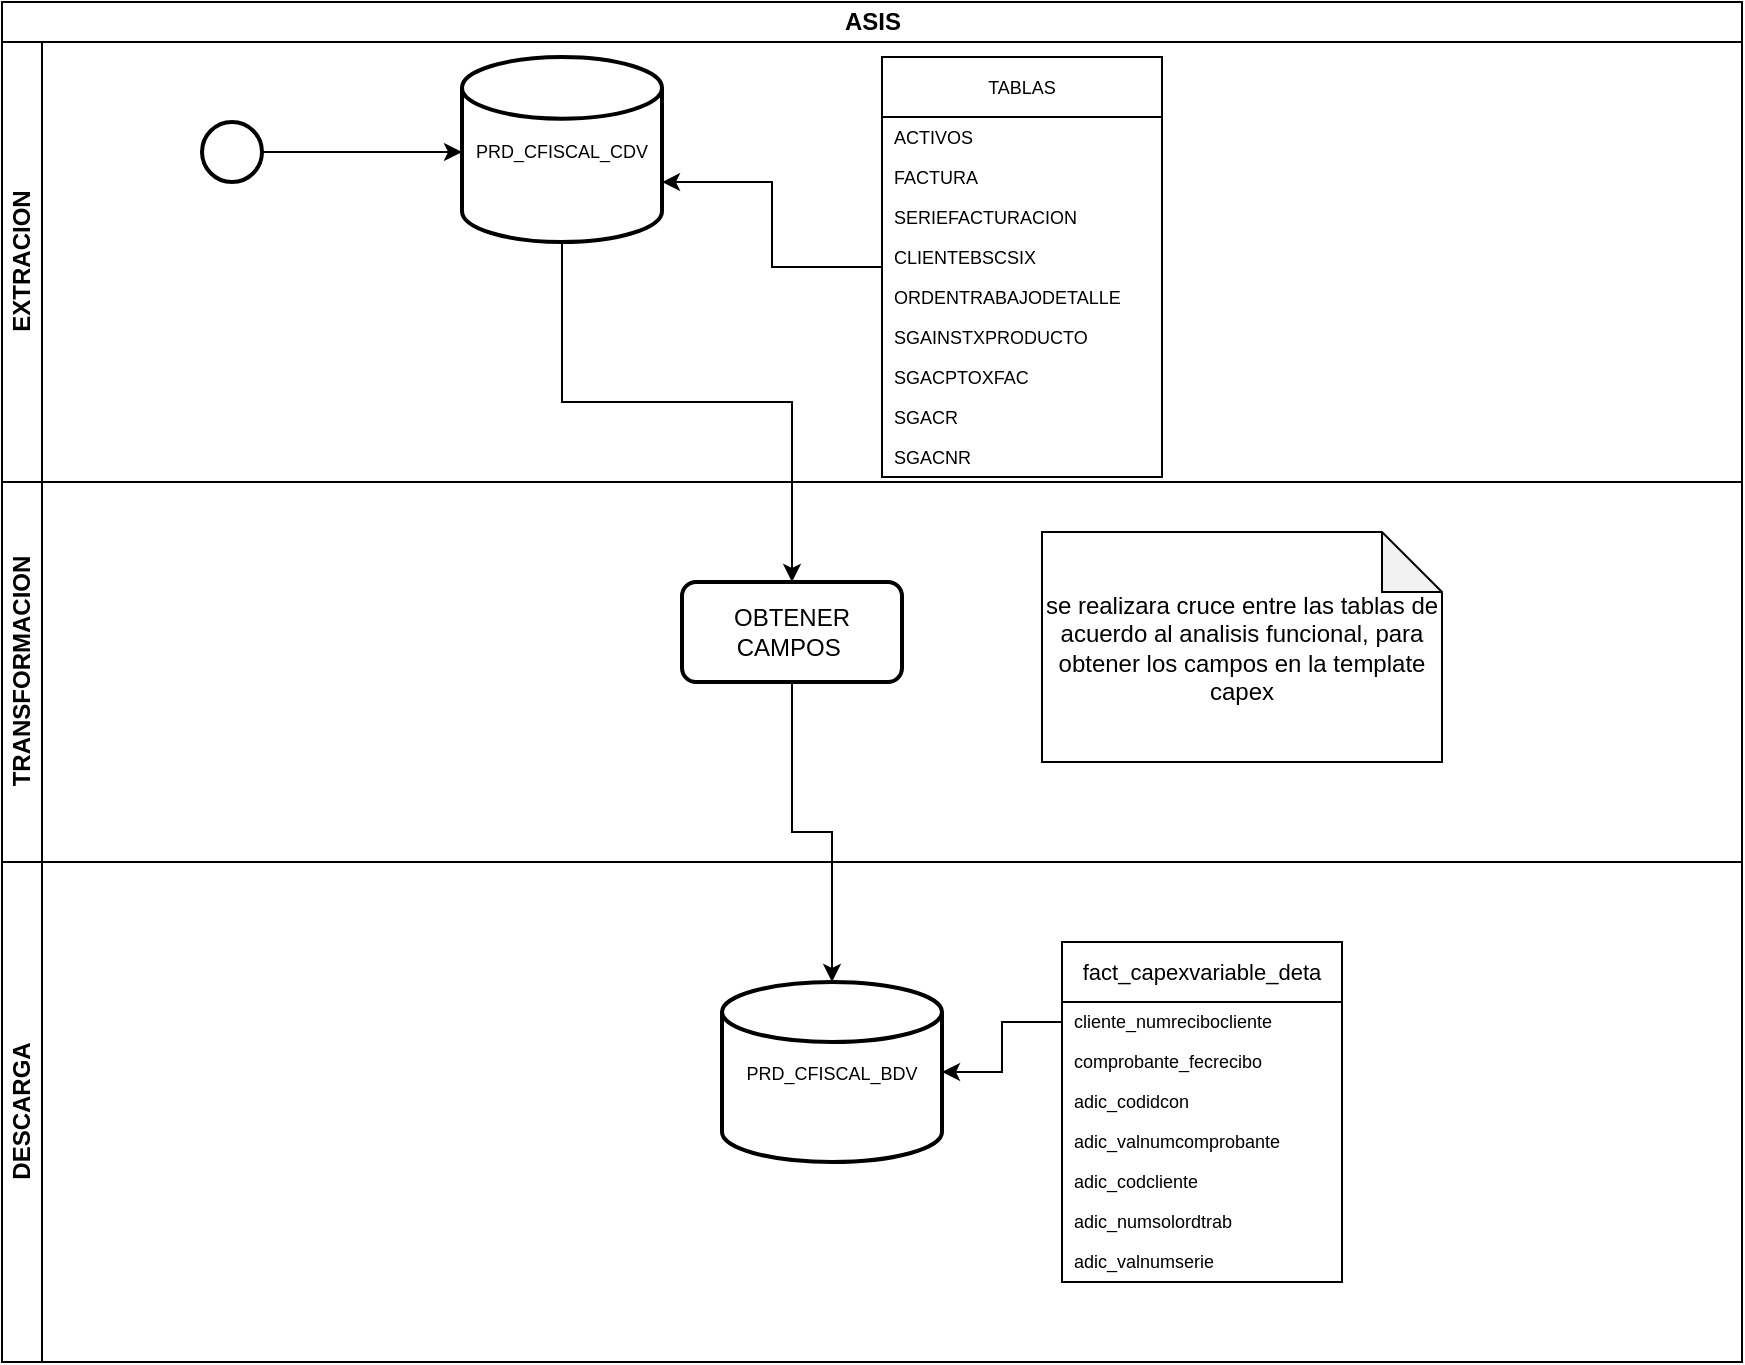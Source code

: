 <mxfile version="23.1.1" type="github">
  <diagram name="Página-1" id="mMtfup4WZqE7pRhy31zm">
    <mxGraphModel dx="1877" dy="1699" grid="1" gridSize="10" guides="1" tooltips="1" connect="1" arrows="1" fold="1" page="1" pageScale="1" pageWidth="827" pageHeight="1169" math="0" shadow="0">
      <root>
        <mxCell id="0" />
        <mxCell id="1" parent="0" />
        <mxCell id="1--nxBi8rw1qsYLe53P2-4" value="ASIS" style="swimlane;childLayout=stackLayout;resizeParent=1;resizeParentMax=0;horizontal=1;startSize=20;horizontalStack=0;html=1;" vertex="1" parent="1">
          <mxGeometry x="-130" y="-90" width="870" height="680" as="geometry" />
        </mxCell>
        <mxCell id="1--nxBi8rw1qsYLe53P2-5" value="EXTRACION" style="swimlane;startSize=20;horizontal=0;html=1;fontSize=12;" vertex="1" parent="1--nxBi8rw1qsYLe53P2-4">
          <mxGeometry y="20" width="870" height="220" as="geometry" />
        </mxCell>
        <mxCell id="1--nxBi8rw1qsYLe53P2-22" style="edgeStyle=orthogonalEdgeStyle;rounded=0;orthogonalLoop=1;jettySize=auto;html=1;" edge="1" parent="1--nxBi8rw1qsYLe53P2-5" source="1--nxBi8rw1qsYLe53P2-10">
          <mxGeometry relative="1" as="geometry">
            <mxPoint x="230" y="55" as="targetPoint" />
          </mxGeometry>
        </mxCell>
        <mxCell id="1--nxBi8rw1qsYLe53P2-10" value="" style="strokeWidth=2;html=1;shape=mxgraph.flowchart.start_2;whiteSpace=wrap;" vertex="1" parent="1--nxBi8rw1qsYLe53P2-5">
          <mxGeometry x="100" y="40" width="30" height="30" as="geometry" />
        </mxCell>
        <mxCell id="1--nxBi8rw1qsYLe53P2-28" value="&lt;font style=&quot;font-size: 9px;&quot;&gt;PRD_CFISCAL_CDV&lt;/font&gt;" style="strokeWidth=2;html=1;shape=mxgraph.flowchart.database;whiteSpace=wrap;" vertex="1" parent="1--nxBi8rw1qsYLe53P2-5">
          <mxGeometry x="230" y="7.5" width="100" height="92.5" as="geometry" />
        </mxCell>
        <mxCell id="1--nxBi8rw1qsYLe53P2-35" value="TABLAS" style="swimlane;fontStyle=0;childLayout=stackLayout;horizontal=1;startSize=30;horizontalStack=0;resizeParent=1;resizeParentMax=0;resizeLast=0;collapsible=1;marginBottom=0;whiteSpace=wrap;html=1;fontSize=9;" vertex="1" parent="1--nxBi8rw1qsYLe53P2-5">
          <mxGeometry x="440" y="7.5" width="140" height="210" as="geometry">
            <mxRectangle x="390" y="30" width="90" height="30" as="alternateBounds" />
          </mxGeometry>
        </mxCell>
        <mxCell id="1--nxBi8rw1qsYLe53P2-36" value="ACTIVOS" style="text;strokeColor=none;fillColor=none;align=left;verticalAlign=middle;spacingLeft=4;spacingRight=4;overflow=hidden;points=[[0,0.5],[1,0.5]];portConstraint=eastwest;rotatable=0;whiteSpace=wrap;html=1;fontSize=9;" vertex="1" parent="1--nxBi8rw1qsYLe53P2-35">
          <mxGeometry y="30" width="140" height="20" as="geometry" />
        </mxCell>
        <mxCell id="1--nxBi8rw1qsYLe53P2-37" value="FACTURA" style="text;strokeColor=none;fillColor=none;align=left;verticalAlign=middle;spacingLeft=4;spacingRight=4;overflow=hidden;points=[[0,0.5],[1,0.5]];portConstraint=eastwest;rotatable=0;whiteSpace=wrap;html=1;fontSize=9;" vertex="1" parent="1--nxBi8rw1qsYLe53P2-35">
          <mxGeometry y="50" width="140" height="20" as="geometry" />
        </mxCell>
        <mxCell id="1--nxBi8rw1qsYLe53P2-38" value="SERIEFACTURACION" style="text;strokeColor=none;fillColor=none;align=left;verticalAlign=middle;spacingLeft=4;spacingRight=4;overflow=hidden;points=[[0,0.5],[1,0.5]];portConstraint=eastwest;rotatable=0;whiteSpace=wrap;html=1;fontSize=9;" vertex="1" parent="1--nxBi8rw1qsYLe53P2-35">
          <mxGeometry y="70" width="140" height="20" as="geometry" />
        </mxCell>
        <mxCell id="1--nxBi8rw1qsYLe53P2-39" value="CLIENTEBSCSIX" style="text;strokeColor=none;fillColor=none;align=left;verticalAlign=middle;spacingLeft=4;spacingRight=4;overflow=hidden;points=[[0,0.5],[1,0.5]];portConstraint=eastwest;rotatable=0;whiteSpace=wrap;html=1;fontSize=9;" vertex="1" parent="1--nxBi8rw1qsYLe53P2-35">
          <mxGeometry y="90" width="140" height="20" as="geometry" />
        </mxCell>
        <mxCell id="1--nxBi8rw1qsYLe53P2-40" value="ORDENTRABAJODETALLE" style="text;strokeColor=none;fillColor=none;align=left;verticalAlign=middle;spacingLeft=4;spacingRight=4;overflow=hidden;points=[[0,0.5],[1,0.5]];portConstraint=eastwest;rotatable=0;whiteSpace=wrap;html=1;fontSize=9;" vertex="1" parent="1--nxBi8rw1qsYLe53P2-35">
          <mxGeometry y="110" width="140" height="20" as="geometry" />
        </mxCell>
        <mxCell id="1--nxBi8rw1qsYLe53P2-50" value="SGAINSTXPRODUCTO" style="text;strokeColor=none;fillColor=none;align=left;verticalAlign=middle;spacingLeft=4;spacingRight=4;overflow=hidden;points=[[0,0.5],[1,0.5]];portConstraint=eastwest;rotatable=0;whiteSpace=wrap;html=1;fontSize=9;" vertex="1" parent="1--nxBi8rw1qsYLe53P2-35">
          <mxGeometry y="130" width="140" height="20" as="geometry" />
        </mxCell>
        <mxCell id="1--nxBi8rw1qsYLe53P2-51" value="SGACPTOXFAC" style="text;strokeColor=none;fillColor=none;align=left;verticalAlign=middle;spacingLeft=4;spacingRight=4;overflow=hidden;points=[[0,0.5],[1,0.5]];portConstraint=eastwest;rotatable=0;whiteSpace=wrap;html=1;fontSize=9;" vertex="1" parent="1--nxBi8rw1qsYLe53P2-35">
          <mxGeometry y="150" width="140" height="20" as="geometry" />
        </mxCell>
        <mxCell id="1--nxBi8rw1qsYLe53P2-52" value="SGACR" style="text;strokeColor=none;fillColor=none;align=left;verticalAlign=middle;spacingLeft=4;spacingRight=4;overflow=hidden;points=[[0,0.5],[1,0.5]];portConstraint=eastwest;rotatable=0;whiteSpace=wrap;html=1;fontSize=9;" vertex="1" parent="1--nxBi8rw1qsYLe53P2-35">
          <mxGeometry y="170" width="140" height="20" as="geometry" />
        </mxCell>
        <mxCell id="1--nxBi8rw1qsYLe53P2-53" value="SGACNR" style="text;strokeColor=none;fillColor=none;align=left;verticalAlign=middle;spacingLeft=4;spacingRight=4;overflow=hidden;points=[[0,0.5],[1,0.5]];portConstraint=eastwest;rotatable=0;whiteSpace=wrap;html=1;fontSize=9;" vertex="1" parent="1--nxBi8rw1qsYLe53P2-35">
          <mxGeometry y="190" width="140" height="20" as="geometry" />
        </mxCell>
        <mxCell id="1--nxBi8rw1qsYLe53P2-41" style="edgeStyle=orthogonalEdgeStyle;rounded=0;orthogonalLoop=1;jettySize=auto;html=1;entryX=1;entryY=0.676;entryDx=0;entryDy=0;entryPerimeter=0;" edge="1" parent="1--nxBi8rw1qsYLe53P2-5" source="1--nxBi8rw1qsYLe53P2-35" target="1--nxBi8rw1qsYLe53P2-28">
          <mxGeometry relative="1" as="geometry" />
        </mxCell>
        <mxCell id="1--nxBi8rw1qsYLe53P2-6" value="TRANSFORMACION" style="swimlane;startSize=20;horizontal=0;html=1;" vertex="1" parent="1--nxBi8rw1qsYLe53P2-4">
          <mxGeometry y="240" width="870" height="190" as="geometry" />
        </mxCell>
        <mxCell id="1--nxBi8rw1qsYLe53P2-29" value="OBTENER CAMPOS&amp;nbsp;" style="rounded=1;whiteSpace=wrap;html=1;absoluteArcSize=1;arcSize=14;strokeWidth=2;" vertex="1" parent="1--nxBi8rw1qsYLe53P2-6">
          <mxGeometry x="340" y="50" width="110" height="50" as="geometry" />
        </mxCell>
        <mxCell id="1--nxBi8rw1qsYLe53P2-72" value="se realizara cruce entre las tablas de acuerdo al analisis funcional, para obtener los campos en la template capex" style="shape=note;whiteSpace=wrap;html=1;backgroundOutline=1;darkOpacity=0.05;" vertex="1" parent="1--nxBi8rw1qsYLe53P2-6">
          <mxGeometry x="520" y="25" width="200" height="115" as="geometry" />
        </mxCell>
        <mxCell id="1--nxBi8rw1qsYLe53P2-7" value="DESCARGA" style="swimlane;startSize=20;horizontal=0;html=1;" vertex="1" parent="1--nxBi8rw1qsYLe53P2-4">
          <mxGeometry y="430" width="870" height="250" as="geometry" />
        </mxCell>
        <mxCell id="1--nxBi8rw1qsYLe53P2-13" value="&lt;font style=&quot;font-size: 9px;&quot;&gt;PRD_CFISCAL_BDV&lt;/font&gt;" style="strokeWidth=2;html=1;shape=mxgraph.flowchart.database;whiteSpace=wrap;" vertex="1" parent="1--nxBi8rw1qsYLe53P2-7">
          <mxGeometry x="360" y="60" width="110" height="90" as="geometry" />
        </mxCell>
        <mxCell id="1--nxBi8rw1qsYLe53P2-58" value="&lt;font style=&quot;font-size: 11px;&quot;&gt;fact_capexvariable_deta&lt;/font&gt;" style="swimlane;fontStyle=0;childLayout=stackLayout;horizontal=1;startSize=30;horizontalStack=0;resizeParent=1;resizeParentMax=0;resizeLast=0;collapsible=1;marginBottom=0;whiteSpace=wrap;html=1;fontSize=9;" vertex="1" parent="1--nxBi8rw1qsYLe53P2-7">
          <mxGeometry x="530" y="40" width="140" height="170" as="geometry">
            <mxRectangle x="390" y="30" width="90" height="30" as="alternateBounds" />
          </mxGeometry>
        </mxCell>
        <mxCell id="1--nxBi8rw1qsYLe53P2-60" value="cliente_numrecibocliente" style="text;strokeColor=none;fillColor=none;align=left;verticalAlign=middle;spacingLeft=4;spacingRight=4;overflow=hidden;points=[[0,0.5],[1,0.5]];portConstraint=eastwest;rotatable=0;whiteSpace=wrap;html=1;fontSize=9;" vertex="1" parent="1--nxBi8rw1qsYLe53P2-58">
          <mxGeometry y="30" width="140" height="20" as="geometry" />
        </mxCell>
        <mxCell id="1--nxBi8rw1qsYLe53P2-62" value="comprobante_fecrecibo" style="text;strokeColor=none;fillColor=none;align=left;verticalAlign=middle;spacingLeft=4;spacingRight=4;overflow=hidden;points=[[0,0.5],[1,0.5]];portConstraint=eastwest;rotatable=0;whiteSpace=wrap;html=1;fontSize=9;" vertex="1" parent="1--nxBi8rw1qsYLe53P2-58">
          <mxGeometry y="50" width="140" height="20" as="geometry" />
        </mxCell>
        <mxCell id="1--nxBi8rw1qsYLe53P2-63" value="adic_codidcon" style="text;strokeColor=none;fillColor=none;align=left;verticalAlign=middle;spacingLeft=4;spacingRight=4;overflow=hidden;points=[[0,0.5],[1,0.5]];portConstraint=eastwest;rotatable=0;whiteSpace=wrap;html=1;fontSize=9;" vertex="1" parent="1--nxBi8rw1qsYLe53P2-58">
          <mxGeometry y="70" width="140" height="20" as="geometry" />
        </mxCell>
        <mxCell id="1--nxBi8rw1qsYLe53P2-64" value="adic_valnumcomprobante" style="text;strokeColor=none;fillColor=none;align=left;verticalAlign=middle;spacingLeft=4;spacingRight=4;overflow=hidden;points=[[0,0.5],[1,0.5]];portConstraint=eastwest;rotatable=0;whiteSpace=wrap;html=1;fontSize=9;" vertex="1" parent="1--nxBi8rw1qsYLe53P2-58">
          <mxGeometry y="90" width="140" height="20" as="geometry" />
        </mxCell>
        <mxCell id="1--nxBi8rw1qsYLe53P2-65" value="adic_codcliente" style="text;strokeColor=none;fillColor=none;align=left;verticalAlign=middle;spacingLeft=4;spacingRight=4;overflow=hidden;points=[[0,0.5],[1,0.5]];portConstraint=eastwest;rotatable=0;whiteSpace=wrap;html=1;fontSize=9;" vertex="1" parent="1--nxBi8rw1qsYLe53P2-58">
          <mxGeometry y="110" width="140" height="20" as="geometry" />
        </mxCell>
        <mxCell id="1--nxBi8rw1qsYLe53P2-70" value="adic_numsolordtrab" style="text;strokeColor=none;fillColor=none;align=left;verticalAlign=middle;spacingLeft=4;spacingRight=4;overflow=hidden;points=[[0,0.5],[1,0.5]];portConstraint=eastwest;rotatable=0;whiteSpace=wrap;html=1;fontSize=9;" vertex="1" parent="1--nxBi8rw1qsYLe53P2-58">
          <mxGeometry y="130" width="140" height="20" as="geometry" />
        </mxCell>
        <mxCell id="1--nxBi8rw1qsYLe53P2-71" value="adic_valnumserie" style="text;strokeColor=none;fillColor=none;align=left;verticalAlign=middle;spacingLeft=4;spacingRight=4;overflow=hidden;points=[[0,0.5],[1,0.5]];portConstraint=eastwest;rotatable=0;whiteSpace=wrap;html=1;fontSize=9;" vertex="1" parent="1--nxBi8rw1qsYLe53P2-58">
          <mxGeometry y="150" width="140" height="20" as="geometry" />
        </mxCell>
        <mxCell id="1--nxBi8rw1qsYLe53P2-69" style="edgeStyle=orthogonalEdgeStyle;rounded=0;orthogonalLoop=1;jettySize=auto;html=1;" edge="1" parent="1--nxBi8rw1qsYLe53P2-7" source="1--nxBi8rw1qsYLe53P2-60" target="1--nxBi8rw1qsYLe53P2-13">
          <mxGeometry relative="1" as="geometry" />
        </mxCell>
        <mxCell id="1--nxBi8rw1qsYLe53P2-42" style="edgeStyle=orthogonalEdgeStyle;rounded=0;orthogonalLoop=1;jettySize=auto;html=1;" edge="1" parent="1--nxBi8rw1qsYLe53P2-4" source="1--nxBi8rw1qsYLe53P2-28" target="1--nxBi8rw1qsYLe53P2-29">
          <mxGeometry relative="1" as="geometry">
            <Array as="points">
              <mxPoint x="280" y="200" />
              <mxPoint x="395" y="200" />
            </Array>
          </mxGeometry>
        </mxCell>
        <mxCell id="1--nxBi8rw1qsYLe53P2-68" style="edgeStyle=orthogonalEdgeStyle;rounded=0;orthogonalLoop=1;jettySize=auto;html=1;" edge="1" parent="1--nxBi8rw1qsYLe53P2-4" source="1--nxBi8rw1qsYLe53P2-29" target="1--nxBi8rw1qsYLe53P2-13">
          <mxGeometry relative="1" as="geometry" />
        </mxCell>
      </root>
    </mxGraphModel>
  </diagram>
</mxfile>
